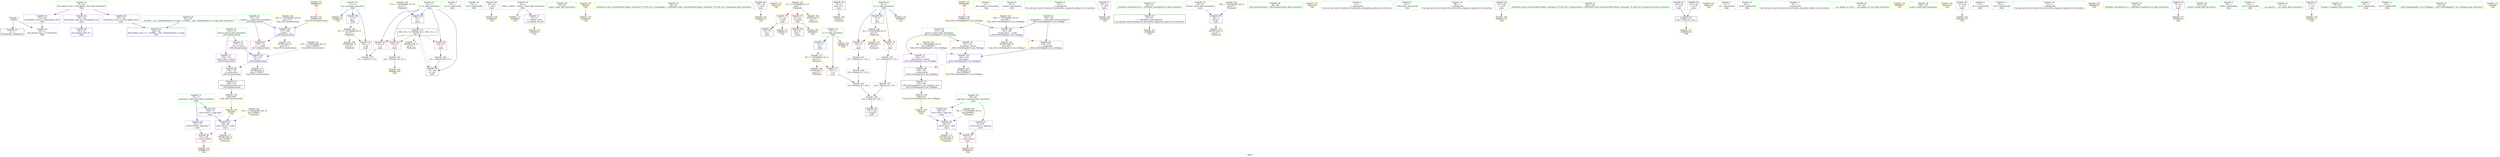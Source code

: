 digraph "SVFG" {
	label="SVFG";

	Node0x5644fca6a350 [shape=record,color=grey,label="{NodeID: 0\nNullPtr}"];
	Node0x5644fca6a350 -> Node0x5644fca7d460[style=solid];
	Node0x5644fca6a350 -> Node0x5644fca80e30[style=solid];
	Node0x5644fca8c310 [shape=record,color=yellow,style=double,label="{NodeID: 173\nRETMU(16V_2)\npts\{710000 \}\nFun[main]}"];
	Node0x5644fca80a30 [shape=record,color=blue,label="{NodeID: 90\n11\<--9\nqq\<--\nGlob }"];
	Node0x5644fca80a30 -> Node0x5644fca8a990[style=dashed];
	Node0x5644fca7b090 [shape=record,color=green,label="{NodeID: 7\n22\<--1\n.str.3\<--dummyObj\nGlob }"];
	Node0x5644fca7d7d0 [shape=record,color=blue,label="{NodeID: 97\n100\<--96\ncoerce.dive7\<--call6\nmain\n}"];
	Node0x5644fca7d7d0 -> Node0x5644fca80520[style=dashed];
	Node0x5644fca7d7d0 -> Node0x5644fca8c310[style=dashed];
	Node0x5644fca7b6e0 [shape=record,color=green,label="{NodeID: 14\n34\<--1\n.str.8\<--dummyObj\nGlob }"];
	Node0x5644fca7dd80 [shape=record,color=yellow,style=double,label="{NodeID: 104\nAPARM(82)\nCS[]}"];
	Node0x5644fca7bde0 [shape=record,color=green,label="{NodeID: 21\n11\<--12\nqq\<--qq_field_insensitive\nGlob }"];
	Node0x5644fca7bde0 -> Node0x5644fca7fea0[style=solid];
	Node0x5644fca7bde0 -> Node0x5644fca80a30[style=solid];
	Node0x5644fca7bde0 -> Node0x5644fca82c80[style=solid];
	Node0x5644fca82460 [shape=record,color=yellow,style=double,label="{NodeID: 111\nAPARM(4)\nCS[]}"];
	Node0x5644fca7c4e0 [shape=record,color=green,label="{NodeID: 28\n63\<--64\nmain\<--main_field_insensitive\n}"];
	Node0x5644fca82a10 [shape=record,color=yellow,style=double,label="{NodeID: 118\nAPARM(93)\nCS[]}"];
	Node0x5644fca7cb20 [shape=record,color=green,label="{NodeID: 35\n94\<--95\n_ZStlsIcSt11char_traitsIcEERSt13basic_ostreamIT_T0_ES6_St12_Setiosflags\<--_ZStlsIcSt11char_traitsIcEERSt13basic_ostreamIT_T0_ES6_St12_Setiosflags_field_insensitive\n}"];
	Node0x5644fca82fc0 [shape=record,color=yellow,style=double,label="{NodeID: 125\nAPARM(135)\nCS[]}"];
	Node0x5644fca7d1c0 [shape=record,color=green,label="{NodeID: 42\n170\<--171\nretval\<--retval_field_insensitive\n_ZSt12setprecisioni\n}"];
	Node0x5644fca7d1c0 -> Node0x5644fca7fb60[style=solid];
	Node0x5644fca7d1c0 -> Node0x5644fca7fc30[style=solid];
	Node0x5644fca83470 [shape=record,color=yellow,style=double,label="{NodeID: 132\nARet(104)\nCS[]}"];
	Node0x5644fca7e820 [shape=record,color=black,label="{NodeID: 49\n84\<--81\ncall1\<--\nmain\n}"];
	Node0x5644fca84630 [shape=record,color=yellow,style=double,label="{NodeID: 139\nFRet(65)\nFun[main]}"];
	Node0x5644fca7edd0 [shape=record,color=purple,label="{NodeID: 56\n82\<--20\n\<--.str.2\nmain\n}"];
	Node0x5644fca7edd0 -> Node0x5644fca7dd80[style=solid];
	Node0x5644fca85240 [shape=record,color=grey,label="{NodeID: 146\n123 = Binary(121, 122, )\n}"];
	Node0x5644fca85240 -> Node0x5644fca853c0[style=solid];
	Node0x5644fca7f380 [shape=record,color=purple,label="{NodeID: 63\n191\<--36\nllvm.global_ctors_0\<--llvm.global_ctors\nGlob }"];
	Node0x5644fca7f380 -> Node0x5644fca80c30[style=solid];
	Node0x5644fca8a6c0 [shape=record,color=yellow,style=double,label="{NodeID: 153\n20V_1 = ENCHI(MR_20V_0)\npts\{1580000 \}\nFun[_ZSt11setiosflagsSt13_Ios_Fmtflags]}"];
	Node0x5644fca8a6c0 -> Node0x5644fca7db10[style=dashed];
	Node0x5644fca7f9c0 [shape=record,color=purple,label="{NodeID: 70\n162\<--157\n_M_mask\<--retval\n_ZSt11setiosflagsSt13_Ios_Fmtflags\n}"];
	Node0x5644fca7f9c0 -> Node0x5644fca7db10[style=solid];
	Node0x5644fca8ad10 [shape=record,color=yellow,style=double,label="{NodeID: 160\n14V_1 = ENCHI(MR_14V_0)\npts\{690000 \}\nFun[main]}"];
	Node0x5644fca8ad10 -> Node0x5644fca7d700[style=dashed];
	Node0x5644fca7ff70 [shape=record,color=red,label="{NodeID: 77\n125\<--13\n\<--k\nmain\n}"];
	Node0x5644fca7ff70 -> Node0x5644fca84c40[style=solid];
	Node0x5644fca8bdd0 [shape=record,color=yellow,style=double,label="{NodeID: 167\nRETMU(4V_1)\npts\{10 \}\nFun[main]}"];
	Node0x5644fca80520 [shape=record,color=red,label="{NodeID: 84\n103\<--102\n\<--coerce.dive8\nmain\n}"];
	Node0x5644fca80520 -> Node0x5644fca82ae0[style=solid];
	Node0x5644fca794b0 [shape=record,color=green,label="{NodeID: 1\n7\<--1\n__dso_handle\<--dummyObj\nGlob }"];
	Node0x5644fca8c3f0 [shape=record,color=yellow,style=double,label="{NodeID: 174\nRETMU(22V_2)\npts\{173 \}\nFun[_ZSt12setprecisioni]}"];
	Node0x5644fca80b30 [shape=record,color=blue,label="{NodeID: 91\n13\<--9\nk\<--\nGlob }"];
	Node0x5644fca80b30 -> Node0x5644fca8aa70[style=dashed];
	Node0x5644fca7b120 [shape=record,color=green,label="{NodeID: 8\n24\<--1\nstdout\<--dummyObj\nGlob }"];
	Node0x5644fca7d8a0 [shape=record,color=blue,label="{NodeID: 98\n72\<--9\nii\<--\nmain\n}"];
	Node0x5644fca7d8a0 -> Node0x5644fca896a0[style=dashed];
	Node0x5644fca7b7e0 [shape=record,color=green,label="{NodeID: 15\n37\<--1\n\<--dummyObj\nCan only get source location for instruction, argument, global var or function.}"];
	Node0x5644fca7de50 [shape=record,color=yellow,style=double,label="{NodeID: 105\nAPARM(83)\nCS[]}"];
	Node0x5644fca7bee0 [shape=record,color=green,label="{NodeID: 22\n13\<--14\nk\<--k_field_insensitive\nGlob }"];
	Node0x5644fca7bee0 -> Node0x5644fca7ff70[style=solid];
	Node0x5644fca7bee0 -> Node0x5644fca80b30[style=solid];
	Node0x5644fca7bee0 -> Node0x5644fca82ef0[style=solid];
	Node0x5644fca82530 [shape=record,color=yellow,style=double,label="{NodeID: 112\nAPARM(49)\nCS[]}"];
	Node0x5644fca7c5e0 [shape=record,color=green,label="{NodeID: 29\n66\<--67\nretval\<--retval_field_insensitive\nmain\n}"];
	Node0x5644fca7c5e0 -> Node0x5644fca80f30[style=solid];
	Node0x5644fca82ae0 [shape=record,color=yellow,style=double,label="{NodeID: 119\nAPARM(103)\nCS[]}"];
	Node0x5644fca7cc20 [shape=record,color=green,label="{NodeID: 36\n98\<--99\n_ZSt12setprecisioni\<--_ZSt12setprecisioni_field_insensitive\n}"];
	Node0x5644fca83090 [shape=record,color=yellow,style=double,label="{NodeID: 126\nAPARM(120)\nCS[]}"];
	Node0x5644fca7d290 [shape=record,color=green,label="{NodeID: 43\n172\<--173\n__n.addr\<--__n.addr_field_insensitive\n_ZSt12setprecisioni\n}"];
	Node0x5644fca7d290 -> Node0x5644fca80790[style=solid];
	Node0x5644fca7d290 -> Node0x5644fca7dbe0[style=solid];
	Node0x5644fca83500 [shape=record,color=yellow,style=double,label="{NodeID: 133\nARet(108)\nCS[]}"];
	Node0x5644fca7e8f0 [shape=record,color=black,label="{NodeID: 50\n131\<--130\n\<--cmp14\nmain\n}"];
	Node0x5644fca846f0 [shape=record,color=yellow,style=double,label="{NodeID: 140\nFRet(168)\nFun[_ZSt12setprecisioni]|{<s0>7}}"];
	Node0x5644fca846f0:s0 -> Node0x5644fca83350[style=solid,color=blue];
	Node0x5644fca7eea0 [shape=record,color=purple,label="{NodeID: 57\n83\<--22\n\<--.str.3\nmain\n}"];
	Node0x5644fca7eea0 -> Node0x5644fca7de50[style=solid];
	Node0x5644fca853c0 [shape=record,color=grey,label="{NodeID: 147\n124 = Binary(123, 121, )\n}"];
	Node0x5644fca853c0 -> Node0x5644fca856c0[style=solid];
	Node0x5644fca7f480 [shape=record,color=purple,label="{NodeID: 64\n192\<--36\nllvm.global_ctors_1\<--llvm.global_ctors\nGlob }"];
	Node0x5644fca7f480 -> Node0x5644fca80d30[style=solid];
	Node0x5644fca8a7a0 [shape=record,color=yellow,style=double,label="{NodeID: 154\n2V_1 = ENCHI(MR_2V_0)\npts\{1 \}\nFun[main]}"];
	Node0x5644fca8a7a0 -> Node0x5644fca80040[style=dashed];
	Node0x5644fca8a7a0 -> Node0x5644fca80110[style=dashed];
	Node0x5644fca8a7a0 -> Node0x5644fca8bcc0[style=dashed];
	Node0x5644fca7fa90 [shape=record,color=purple,label="{NodeID: 71\n165\<--157\ncoerce.dive\<--retval\n_ZSt11setiosflagsSt13_Ios_Fmtflags\n}"];
	Node0x5644fca7fa90 -> Node0x5644fca806c0[style=solid];
	Node0x5644fca8adf0 [shape=record,color=yellow,style=double,label="{NodeID: 161\n16V_1 = ENCHI(MR_16V_0)\npts\{710000 \}\nFun[main]}"];
	Node0x5644fca8adf0 -> Node0x5644fca7d7d0[style=dashed];
	Node0x5644fca80040 [shape=record,color=red,label="{NodeID: 78\n75\<--19\n\<--stdin\nmain\n}"];
	Node0x5644fca80040 -> Node0x5644fca7e750[style=solid];
	Node0x5644fca80040 -> Node0x5644fca82940[style=solid];
	Node0x5644fca8beb0 [shape=record,color=yellow,style=double,label="{NodeID: 168\nRETMU(6V_1)\npts\{12 \}\nFun[main]}"];
	Node0x5644fca805f0 [shape=record,color=red,label="{NodeID: 85\n163\<--159\n\<--__mask.addr\n_ZSt11setiosflagsSt13_Ios_Fmtflags\n}"];
	Node0x5644fca805f0 -> Node0x5644fca7db10[style=solid];
	Node0x5644fca79540 [shape=record,color=green,label="{NodeID: 2\n9\<--1\n\<--dummyObj\nCan only get source location for instruction, argument, global var or function.}"];
	Node0x5644fca8c500 [shape=record,color=yellow,style=double,label="{NodeID: 175\nRETMU(24V_2)\npts\{1710000 \}\nFun[_ZSt12setprecisioni]}"];
	Node0x5644fca80c30 [shape=record,color=blue,label="{NodeID: 92\n191\<--37\nllvm.global_ctors_0\<--\nGlob }"];
	Node0x5644fca7b1e0 [shape=record,color=green,label="{NodeID: 9\n25\<--1\n_ZSt4cout\<--dummyObj\nGlob }"];
	Node0x5644fca7d970 [shape=record,color=blue,label="{NodeID: 99\n72\<--141\nii\<--inc\nmain\n}"];
	Node0x5644fca7d970 -> Node0x5644fca896a0[style=dashed];
	Node0x5644fca7b8e0 [shape=record,color=green,label="{NodeID: 16\n86\<--1\n\<--dummyObj\nCan only get source location for instruction, argument, global var or function.}"];
	Node0x5644fca82050 [shape=record,color=yellow,style=double,label="{NodeID: 106\nAPARM(81)\nCS[]}"];
	Node0x5644fca7bfe0 [shape=record,color=green,label="{NodeID: 23\n36\<--40\nllvm.global_ctors\<--llvm.global_ctors_field_insensitive\nGlob }"];
	Node0x5644fca7bfe0 -> Node0x5644fca7f380[style=solid];
	Node0x5644fca7bfe0 -> Node0x5644fca7f480[style=solid];
	Node0x5644fca7bfe0 -> Node0x5644fca7f580[style=solid];
	Node0x5644fca82600 [shape=record,color=yellow,style=double,label="{NodeID: 113\nAPARM(47)\nCS[]}"];
	Node0x5644fca7c6b0 [shape=record,color=green,label="{NodeID: 30\n68\<--69\nagg.tmp\<--agg.tmp_field_insensitive\nmain\n}"];
	Node0x5644fca7c6b0 -> Node0x5644fca7f680[style=solid];
	Node0x5644fca7c6b0 -> Node0x5644fca7f750[style=solid];
	Node0x5644fca82bb0 [shape=record,color=yellow,style=double,label="{NodeID: 120\nAPARM(107)\nCS[]}"];
	Node0x5644fca7cd20 [shape=record,color=green,label="{NodeID: 37\n105\<--106\n_ZStlsIcSt11char_traitsIcEERSt13basic_ostreamIT_T0_ES6_St13_Setprecision\<--_ZStlsIcSt11char_traitsIcEERSt13basic_ostreamIT_T0_ES6_St13_Setprecision_field_insensitive\n}"];
	Node0x5644fca83160 [shape=record,color=yellow,style=double,label="{NodeID: 127\nAPARM(134)\nCS[]}"];
	Node0x5644fca7d360 [shape=record,color=green,label="{NodeID: 44\n38\<--187\n_GLOBAL__sub_I_ZhukovDmitry_0_0.cpp\<--_GLOBAL__sub_I_ZhukovDmitry_0_0.cpp_field_insensitive\n}"];
	Node0x5644fca7d360 -> Node0x5644fca80d30[style=solid];
	Node0x5644fca83590 [shape=record,color=yellow,style=double,label="{NodeID: 134\nARet(118)\nCS[]}"];
	Node0x5644fca7e9c0 [shape=record,color=black,label="{NodeID: 51\n155\<--166\n_ZSt11setiosflagsSt13_Ios_Fmtflags_ret\<--\n_ZSt11setiosflagsSt13_Ios_Fmtflags\n}"];
	Node0x5644fca7e9c0 -> Node0x5644fca7e1b0[style=solid];
	Node0x5644fc89ae40 [shape=record,color=black,label="{NodeID: 141\n134 = PHI(132, 133, )\n}"];
	Node0x5644fc89ae40 -> Node0x5644fca83160[style=solid];
	Node0x5644fca7ef70 [shape=record,color=purple,label="{NodeID: 58\n107\<--26\n\<--.str.4\nmain\n}"];
	Node0x5644fca7ef70 -> Node0x5644fca82bb0[style=solid];
	Node0x5644fca85540 [shape=record,color=grey,label="{NodeID: 148\n128 = Binary(127, 121, )\n}"];
	Node0x5644fca85540 -> Node0x5644fca84c40[style=solid];
	Node0x5644fca7f580 [shape=record,color=purple,label="{NodeID: 65\n193\<--36\nllvm.global_ctors_2\<--llvm.global_ctors\nGlob }"];
	Node0x5644fca7f580 -> Node0x5644fca80e30[style=solid];
	Node0x5644fca8a8b0 [shape=record,color=yellow,style=double,label="{NodeID: 155\n4V_1 = ENCHI(MR_4V_0)\npts\{10 \}\nFun[main]}"];
	Node0x5644fca8a8b0 -> Node0x5644fca7fd00[style=dashed];
	Node0x5644fca8a8b0 -> Node0x5644fca7fdd0[style=dashed];
	Node0x5644fca8a8b0 -> Node0x5644fca8bdd0[style=dashed];
	Node0x5644fca7fb60 [shape=record,color=purple,label="{NodeID: 72\n175\<--170\n_M_n\<--retval\n_ZSt12setprecisioni\n}"];
	Node0x5644fca7fb60 -> Node0x5644fca7dcb0[style=solid];
	Node0x5644fca8aed0 [shape=record,color=yellow,style=double,label="{NodeID: 162\n22V_1 = ENCHI(MR_22V_0)\npts\{173 \}\nFun[_ZSt12setprecisioni]}"];
	Node0x5644fca8aed0 -> Node0x5644fca7dbe0[style=dashed];
	Node0x5644fca80110 [shape=record,color=red,label="{NodeID: 79\n81\<--24\n\<--stdout\nmain\n}"];
	Node0x5644fca80110 -> Node0x5644fca7e820[style=solid];
	Node0x5644fca80110 -> Node0x5644fca82050[style=solid];
	Node0x5644fca8bf90 [shape=record,color=yellow,style=double,label="{NodeID: 169\nRETMU(8V_1)\npts\{14 \}\nFun[main]}"];
	Node0x5644fca806c0 [shape=record,color=red,label="{NodeID: 86\n166\<--165\n\<--coerce.dive\n_ZSt11setiosflagsSt13_Ios_Fmtflags\n}"];
	Node0x5644fca806c0 -> Node0x5644fca7e9c0[style=solid];
	Node0x5644fca7a650 [shape=record,color=green,label="{NodeID: 3\n15\<--1\n.str\<--dummyObj\nGlob }"];
	Node0x5644fca80d30 [shape=record,color=blue,label="{NodeID: 93\n192\<--38\nllvm.global_ctors_1\<--_GLOBAL__sub_I_ZhukovDmitry_0_0.cpp\nGlob }"];
	Node0x5644fca7b2e0 [shape=record,color=green,label="{NodeID: 10\n26\<--1\n.str.4\<--dummyObj\nGlob }"];
	Node0x5644fca7da40 [shape=record,color=blue,label="{NodeID: 100\n159\<--156\n__mask.addr\<--__mask\n_ZSt11setiosflagsSt13_Ios_Fmtflags\n}"];
	Node0x5644fca7da40 -> Node0x5644fca805f0[style=dashed];
	Node0x5644fca7da40 -> Node0x5644fca8b0c0[style=dashed];
	Node0x5644fca7b9e0 [shape=record,color=green,label="{NodeID: 17\n97\<--1\n\<--dummyObj\nCan only get source location for instruction, argument, global var or function.}"];
	Node0x5644fca82120 [shape=record,color=yellow,style=double,label="{NodeID: 107\nAPARM(86)\nCS[]|{<s0>5}}"];
	Node0x5644fca82120:s0 -> Node0x5644fca7dfd0[style=solid,color=red];
	Node0x5644fca7c0e0 [shape=record,color=green,label="{NodeID: 24\n41\<--42\n__cxx_global_var_init\<--__cxx_global_var_init_field_insensitive\n}"];
	Node0x5644fca826d0 [shape=record,color=yellow,style=double,label="{NodeID: 114\nAPARM(7)\nCS[]}"];
	Node0x5644fca7c780 [shape=record,color=green,label="{NodeID: 31\n70\<--71\nagg.tmp5\<--agg.tmp5_field_insensitive\nmain\n}"];
	Node0x5644fca7c780 -> Node0x5644fca7f820[style=solid];
	Node0x5644fca7c780 -> Node0x5644fca7f8f0[style=solid];
	Node0x5644fca82c80 [shape=record,color=yellow,style=double,label="{NodeID: 121\nAPARM(11)\nCS[]}"];
	Node0x5644fca7ce20 [shape=record,color=green,label="{NodeID: 38\n109\<--110\nscanf\<--scanf_field_insensitive\n}"];
	Node0x5644fca83230 [shape=record,color=yellow,style=double,label="{NodeID: 128\nARet(85)\nCS[]}"];
	Node0x5644fca83230 -> Node0x5644fca7d700[style=solid];
	Node0x5644fca7d460 [shape=record,color=black,label="{NodeID: 45\n2\<--3\ndummyVal\<--dummyVal\n}"];
	Node0x5644fca7df40 [shape=record,color=yellow,style=double,label="{NodeID: 135\nARet(136)\nCS[]}"];
	Node0x5644fca7ea90 [shape=record,color=black,label="{NodeID: 52\n168\<--179\n_ZSt12setprecisioni_ret\<--\n_ZSt12setprecisioni\n}"];
	Node0x5644fca7ea90 -> Node0x5644fca846f0[style=solid];
	Node0x5644fca84c40 [shape=record,color=grey,label="{NodeID: 142\n129 = Binary(125, 128, )\n}"];
	Node0x5644fca84c40 -> Node0x5644fca856c0[style=solid];
	Node0x5644fca7f040 [shape=record,color=purple,label="{NodeID: 59\n117\<--28\n\<--.str.5\nmain\n}"];
	Node0x5644fca7f040 -> Node0x5644fca82d50[style=solid];
	Node0x5644fca856c0 [shape=record,color=grey,label="{NodeID: 149\n130 = cmp(124, 129, )\n}"];
	Node0x5644fca856c0 -> Node0x5644fca7e8f0[style=solid];
	Node0x5644fca7f680 [shape=record,color=purple,label="{NodeID: 66\n89\<--68\ncoerce.dive\<--agg.tmp\nmain\n}"];
	Node0x5644fca7f680 -> Node0x5644fca7d700[style=solid];
	Node0x5644fca8a990 [shape=record,color=yellow,style=double,label="{NodeID: 156\n6V_1 = ENCHI(MR_6V_0)\npts\{12 \}\nFun[main]}"];
	Node0x5644fca8a990 -> Node0x5644fca7fea0[style=dashed];
	Node0x5644fca8a990 -> Node0x5644fca8beb0[style=dashed];
	Node0x5644fca7fc30 [shape=record,color=purple,label="{NodeID: 73\n178\<--170\ncoerce.dive\<--retval\n_ZSt12setprecisioni\n}"];
	Node0x5644fca7fc30 -> Node0x5644fca80860[style=solid];
	Node0x5644fca8afe0 [shape=record,color=yellow,style=double,label="{NodeID: 163\n24V_1 = ENCHI(MR_24V_0)\npts\{1710000 \}\nFun[_ZSt12setprecisioni]}"];
	Node0x5644fca8afe0 -> Node0x5644fca7dcb0[style=dashed];
	Node0x5644fca801e0 [shape=record,color=red,label="{NodeID: 80\n113\<--72\n\<--ii\nmain\n}"];
	Node0x5644fca801e0 -> Node0x5644fca85840[style=solid];
	Node0x5644fca8c070 [shape=record,color=yellow,style=double,label="{NodeID: 170\nRETMU(10V_2)\npts\{67 \}\nFun[main]}"];
	Node0x5644fca80790 [shape=record,color=red,label="{NodeID: 87\n176\<--172\n\<--__n.addr\n_ZSt12setprecisioni\n}"];
	Node0x5644fca80790 -> Node0x5644fca7dcb0[style=solid];
	Node0x5644fca7a6e0 [shape=record,color=green,label="{NodeID: 4\n17\<--1\n.str.1\<--dummyObj\nGlob }"];
	Node0x5644fca80e30 [shape=record,color=blue, style = dotted,label="{NodeID: 94\n193\<--3\nllvm.global_ctors_2\<--dummyVal\nGlob }"];
	Node0x5644fca7b3e0 [shape=record,color=green,label="{NodeID: 11\n28\<--1\n.str.5\<--dummyObj\nGlob }"];
	Node0x5644fca7db10 [shape=record,color=blue,label="{NodeID: 101\n162\<--163\n_M_mask\<--\n_ZSt11setiosflagsSt13_Ios_Fmtflags\n}"];
	Node0x5644fca7db10 -> Node0x5644fca806c0[style=dashed];
	Node0x5644fca7db10 -> Node0x5644fca8bbe0[style=dashed];
	Node0x5644fca7bae0 [shape=record,color=green,label="{NodeID: 18\n121\<--1\n\<--dummyObj\nCan only get source location for instruction, argument, global var or function.}"];
	Node0x5644fca821f0 [shape=record,color=yellow,style=double,label="{NodeID: 108\nAPARM(25)\nCS[]}"];
	Node0x5644fca7c1e0 [shape=record,color=green,label="{NodeID: 25\n45\<--46\n_ZNSt8ios_base4InitC1Ev\<--_ZNSt8ios_base4InitC1Ev_field_insensitive\n}"];
	Node0x5644fca827a0 [shape=record,color=yellow,style=double,label="{NodeID: 115\nAPARM(76)\nCS[]}"];
	Node0x5644fca7c850 [shape=record,color=green,label="{NodeID: 32\n72\<--73\nii\<--ii_field_insensitive\nmain\n}"];
	Node0x5644fca7c850 -> Node0x5644fca801e0[style=solid];
	Node0x5644fca7c850 -> Node0x5644fca802b0[style=solid];
	Node0x5644fca7c850 -> Node0x5644fca80380[style=solid];
	Node0x5644fca7c850 -> Node0x5644fca7d8a0[style=solid];
	Node0x5644fca7c850 -> Node0x5644fca7d970[style=solid];
	Node0x5644fca82d50 [shape=record,color=yellow,style=double,label="{NodeID: 122\nAPARM(117)\nCS[]}"];
	Node0x5644fca7cf20 [shape=record,color=green,label="{NodeID: 39\n137\<--138\nprintf\<--printf_field_insensitive\n}"];
	Node0x5644fca832c0 [shape=record,color=yellow,style=double,label="{NodeID: 129\nARet(93)\nCS[]}"];
	Node0x5644fca832c0 -> Node0x5644fca82a10[style=solid];
	Node0x5644fca7d560 [shape=record,color=black,label="{NodeID: 46\n65\<--9\nmain_ret\<--\nmain\n}"];
	Node0x5644fca7d560 -> Node0x5644fca84630[style=solid];
	Node0x5644fca7dfd0 [shape=record,color=yellow,style=double,label="{NodeID: 136\nFPARM(156)\nFun[_ZSt11setiosflagsSt13_Ios_Fmtflags]}"];
	Node0x5644fca7dfd0 -> Node0x5644fca7da40[style=solid];
	Node0x5644fca7eb60 [shape=record,color=purple,label="{NodeID: 53\n47\<--4\n\<--_ZStL8__ioinit\n__cxx_global_var_init\n}"];
	Node0x5644fca7eb60 -> Node0x5644fca82600[style=solid];
	Node0x5644fca84dc0 [shape=record,color=grey,label="{NodeID: 143\n127 = Binary(121, 126, )\n}"];
	Node0x5644fca84dc0 -> Node0x5644fca85540[style=solid];
	Node0x5644fca7f110 [shape=record,color=purple,label="{NodeID: 60\n135\<--30\n\<--.str.6\nmain\n}"];
	Node0x5644fca7f110 -> Node0x5644fca82fc0[style=solid];
	Node0x5644fca85840 [shape=record,color=grey,label="{NodeID: 150\n115 = cmp(113, 114, )\n}"];
	Node0x5644fca7f750 [shape=record,color=purple,label="{NodeID: 67\n91\<--68\ncoerce.dive3\<--agg.tmp\nmain\n}"];
	Node0x5644fca7f750 -> Node0x5644fca80450[style=solid];
	Node0x5644fca8aa70 [shape=record,color=yellow,style=double,label="{NodeID: 157\n8V_1 = ENCHI(MR_8V_0)\npts\{14 \}\nFun[main]}"];
	Node0x5644fca8aa70 -> Node0x5644fca7ff70[style=dashed];
	Node0x5644fca8aa70 -> Node0x5644fca8bf90[style=dashed];
	Node0x5644fca7fd00 [shape=record,color=red,label="{NodeID: 74\n122\<--8\n\<--n\nmain\n}"];
	Node0x5644fca7fd00 -> Node0x5644fca85240[style=solid];
	Node0x5644fca8b0c0 [shape=record,color=yellow,style=double,label="{NodeID: 164\nRETMU(18V_2)\npts\{160 \}\nFun[_ZSt11setiosflagsSt13_Ios_Fmtflags]}"];
	Node0x5644fca802b0 [shape=record,color=red,label="{NodeID: 81\n119\<--72\n\<--ii\nmain\n}"];
	Node0x5644fca802b0 -> Node0x5644fca850c0[style=solid];
	Node0x5644fca8c150 [shape=record,color=yellow,style=double,label="{NodeID: 171\nRETMU(12V_3)\npts\{73 \}\nFun[main]}"];
	Node0x5644fca80860 [shape=record,color=red,label="{NodeID: 88\n179\<--178\n\<--coerce.dive\n_ZSt12setprecisioni\n}"];
	Node0x5644fca80860 -> Node0x5644fca7ea90[style=solid];
	Node0x5644fca7a770 [shape=record,color=green,label="{NodeID: 5\n19\<--1\nstdin\<--dummyObj\nGlob }"];
	Node0x5644fca80f30 [shape=record,color=blue,label="{NodeID: 95\n66\<--9\nretval\<--\nmain\n}"];
	Node0x5644fca80f30 -> Node0x5644fca8c070[style=dashed];
	Node0x5644fca7b4e0 [shape=record,color=green,label="{NodeID: 12\n30\<--1\n.str.6\<--dummyObj\nGlob }"];
	Node0x5644fca7dbe0 [shape=record,color=blue,label="{NodeID: 102\n172\<--169\n__n.addr\<--__n\n_ZSt12setprecisioni\n}"];
	Node0x5644fca7dbe0 -> Node0x5644fca80790[style=dashed];
	Node0x5644fca7dbe0 -> Node0x5644fca8c3f0[style=dashed];
	Node0x5644fca7bbe0 [shape=record,color=green,label="{NodeID: 19\n4\<--6\n_ZStL8__ioinit\<--_ZStL8__ioinit_field_insensitive\nGlob }"];
	Node0x5644fca7bbe0 -> Node0x5644fca7eb60[style=solid];
	Node0x5644fca7bbe0 -> Node0x5644fca82460[style=solid];
	Node0x5644fca822c0 [shape=record,color=yellow,style=double,label="{NodeID: 109\nAPARM(92)\nCS[]}"];
	Node0x5644fca7c2e0 [shape=record,color=green,label="{NodeID: 26\n51\<--52\n__cxa_atexit\<--__cxa_atexit_field_insensitive\n}"];
	Node0x5644fca82870 [shape=record,color=yellow,style=double,label="{NodeID: 116\nAPARM(77)\nCS[]}"];
	Node0x5644fca7c920 [shape=record,color=green,label="{NodeID: 33\n79\<--80\nfreopen\<--freopen_field_insensitive\n}"];
	Node0x5644fca82e20 [shape=record,color=yellow,style=double,label="{NodeID: 123\nAPARM(8)\nCS[]}"];
	Node0x5644fca7d020 [shape=record,color=green,label="{NodeID: 40\n157\<--158\nretval\<--retval_field_insensitive\n_ZSt11setiosflagsSt13_Ios_Fmtflags\n}"];
	Node0x5644fca7d020 -> Node0x5644fca7f9c0[style=solid];
	Node0x5644fca7d020 -> Node0x5644fca7fa90[style=solid];
	Node0x5644fca83350 [shape=record,color=yellow,style=double,label="{NodeID: 130\nARet(96)\nCS[]}"];
	Node0x5644fca83350 -> Node0x5644fca7d7d0[style=solid];
	Node0x5644fca7d630 [shape=record,color=black,label="{NodeID: 47\n49\<--50\n\<--_ZNSt8ios_base4InitD1Ev\nCan only get source location for instruction, argument, global var or function.}"];
	Node0x5644fca7d630 -> Node0x5644fca82530[style=solid];
	Node0x5644fca7e0c0 [shape=record,color=yellow,style=double,label="{NodeID: 137\nFPARM(169)\nFun[_ZSt12setprecisioni]}"];
	Node0x5644fca7e0c0 -> Node0x5644fca7dbe0[style=solid];
	Node0x5644fca7ec30 [shape=record,color=purple,label="{NodeID: 54\n76\<--15\n\<--.str\nmain\n}"];
	Node0x5644fca7ec30 -> Node0x5644fca827a0[style=solid];
	Node0x5644fca84f40 [shape=record,color=grey,label="{NodeID: 144\n141 = Binary(140, 121, )\n}"];
	Node0x5644fca84f40 -> Node0x5644fca7d970[style=solid];
	Node0x5644fca7f1e0 [shape=record,color=purple,label="{NodeID: 61\n132\<--32\n\<--.str.7\nmain\n}"];
	Node0x5644fca7f1e0 -> Node0x5644fc89ae40[style=solid];
	Node0x5644fca896a0 [shape=record,color=black,label="{NodeID: 151\nMR_12V_3 = PHI(MR_12V_4, MR_12V_2, )\npts\{73 \}\n}"];
	Node0x5644fca896a0 -> Node0x5644fca801e0[style=dashed];
	Node0x5644fca896a0 -> Node0x5644fca802b0[style=dashed];
	Node0x5644fca896a0 -> Node0x5644fca80380[style=dashed];
	Node0x5644fca896a0 -> Node0x5644fca7d970[style=dashed];
	Node0x5644fca896a0 -> Node0x5644fca8c150[style=dashed];
	Node0x5644fca7f820 [shape=record,color=purple,label="{NodeID: 68\n100\<--70\ncoerce.dive7\<--agg.tmp5\nmain\n}"];
	Node0x5644fca7f820 -> Node0x5644fca7d7d0[style=solid];
	Node0x5644fca8ab50 [shape=record,color=yellow,style=double,label="{NodeID: 158\n10V_1 = ENCHI(MR_10V_0)\npts\{67 \}\nFun[main]}"];
	Node0x5644fca8ab50 -> Node0x5644fca80f30[style=dashed];
	Node0x5644fca7fdd0 [shape=record,color=red,label="{NodeID: 75\n126\<--8\n\<--n\nmain\n}"];
	Node0x5644fca7fdd0 -> Node0x5644fca84dc0[style=solid];
	Node0x5644fca8bbe0 [shape=record,color=yellow,style=double,label="{NodeID: 165\nRETMU(20V_2)\npts\{1580000 \}\nFun[_ZSt11setiosflagsSt13_Ios_Fmtflags]}"];
	Node0x5644fca80380 [shape=record,color=red,label="{NodeID: 82\n140\<--72\n\<--ii\nmain\n}"];
	Node0x5644fca80380 -> Node0x5644fca84f40[style=solid];
	Node0x5644fca8c230 [shape=record,color=yellow,style=double,label="{NodeID: 172\nRETMU(14V_2)\npts\{690000 \}\nFun[main]}"];
	Node0x5644fca80930 [shape=record,color=blue,label="{NodeID: 89\n8\<--9\nn\<--\nGlob }"];
	Node0x5644fca80930 -> Node0x5644fca8a8b0[style=dashed];
	Node0x5644fca7b000 [shape=record,color=green,label="{NodeID: 6\n20\<--1\n.str.2\<--dummyObj\nGlob }"];
	Node0x5644fca7d700 [shape=record,color=blue,label="{NodeID: 96\n89\<--85\ncoerce.dive\<--call2\nmain\n}"];
	Node0x5644fca7d700 -> Node0x5644fca80450[style=dashed];
	Node0x5644fca7d700 -> Node0x5644fca8c230[style=dashed];
	Node0x5644fca7b5e0 [shape=record,color=green,label="{NodeID: 13\n32\<--1\n.str.7\<--dummyObj\nGlob }"];
	Node0x5644fca7dcb0 [shape=record,color=blue,label="{NodeID: 103\n175\<--176\n_M_n\<--\n_ZSt12setprecisioni\n}"];
	Node0x5644fca7dcb0 -> Node0x5644fca80860[style=dashed];
	Node0x5644fca7dcb0 -> Node0x5644fca8c500[style=dashed];
	Node0x5644fca7bce0 [shape=record,color=green,label="{NodeID: 20\n8\<--10\nn\<--n_field_insensitive\nGlob }"];
	Node0x5644fca7bce0 -> Node0x5644fca7fd00[style=solid];
	Node0x5644fca7bce0 -> Node0x5644fca7fdd0[style=solid];
	Node0x5644fca7bce0 -> Node0x5644fca80930[style=solid];
	Node0x5644fca7bce0 -> Node0x5644fca82e20[style=solid];
	Node0x5644fca82390 [shape=record,color=yellow,style=double,label="{NodeID: 110\nAPARM(97)\nCS[]|{<s0>7}}"];
	Node0x5644fca82390:s0 -> Node0x5644fca7e0c0[style=solid,color=red];
	Node0x5644fca7c3e0 [shape=record,color=green,label="{NodeID: 27\n50\<--56\n_ZNSt8ios_base4InitD1Ev\<--_ZNSt8ios_base4InitD1Ev_field_insensitive\n}"];
	Node0x5644fca7c3e0 -> Node0x5644fca7d630[style=solid];
	Node0x5644fca82940 [shape=record,color=yellow,style=double,label="{NodeID: 117\nAPARM(75)\nCS[]}"];
	Node0x5644fca7ca20 [shape=record,color=green,label="{NodeID: 34\n87\<--88\n_ZSt11setiosflagsSt13_Ios_Fmtflags\<--_ZSt11setiosflagsSt13_Ios_Fmtflags_field_insensitive\n}"];
	Node0x5644fca82ef0 [shape=record,color=yellow,style=double,label="{NodeID: 124\nAPARM(13)\nCS[]}"];
	Node0x5644fca7d0f0 [shape=record,color=green,label="{NodeID: 41\n159\<--160\n__mask.addr\<--__mask.addr_field_insensitive\n_ZSt11setiosflagsSt13_Ios_Fmtflags\n}"];
	Node0x5644fca7d0f0 -> Node0x5644fca805f0[style=solid];
	Node0x5644fca7d0f0 -> Node0x5644fca7da40[style=solid];
	Node0x5644fca833e0 [shape=record,color=yellow,style=double,label="{NodeID: 131\nARet(48)\nCS[]}"];
	Node0x5644fca7e750 [shape=record,color=black,label="{NodeID: 48\n78\<--75\ncall\<--\nmain\n}"];
	Node0x5644fca7e1b0 [shape=record,color=yellow,style=double,label="{NodeID: 138\nFRet(155)\nFun[_ZSt11setiosflagsSt13_Ios_Fmtflags]|{<s0>5}}"];
	Node0x5644fca7e1b0:s0 -> Node0x5644fca83230[style=solid,color=blue];
	Node0x5644fca7ed00 [shape=record,color=purple,label="{NodeID: 55\n77\<--17\n\<--.str.1\nmain\n}"];
	Node0x5644fca7ed00 -> Node0x5644fca82870[style=solid];
	Node0x5644fca850c0 [shape=record,color=grey,label="{NodeID: 145\n120 = Binary(119, 121, )\n}"];
	Node0x5644fca850c0 -> Node0x5644fca83090[style=solid];
	Node0x5644fca7f2b0 [shape=record,color=purple,label="{NodeID: 62\n133\<--34\n\<--.str.8\nmain\n}"];
	Node0x5644fca7f2b0 -> Node0x5644fc89ae40[style=solid];
	Node0x5644fca89ba0 [shape=record,color=yellow,style=double,label="{NodeID: 152\n18V_1 = ENCHI(MR_18V_0)\npts\{160 \}\nFun[_ZSt11setiosflagsSt13_Ios_Fmtflags]}"];
	Node0x5644fca89ba0 -> Node0x5644fca7da40[style=dashed];
	Node0x5644fca7f8f0 [shape=record,color=purple,label="{NodeID: 69\n102\<--70\ncoerce.dive8\<--agg.tmp5\nmain\n}"];
	Node0x5644fca7f8f0 -> Node0x5644fca80520[style=solid];
	Node0x5644fca8ac30 [shape=record,color=yellow,style=double,label="{NodeID: 159\n12V_1 = ENCHI(MR_12V_0)\npts\{73 \}\nFun[main]}"];
	Node0x5644fca8ac30 -> Node0x5644fca7d8a0[style=dashed];
	Node0x5644fca7fea0 [shape=record,color=red,label="{NodeID: 76\n114\<--11\n\<--qq\nmain\n}"];
	Node0x5644fca7fea0 -> Node0x5644fca85840[style=solid];
	Node0x5644fca8bcc0 [shape=record,color=yellow,style=double,label="{NodeID: 166\nRETMU(2V_1)\npts\{1 \}\nFun[main]}"];
	Node0x5644fca80450 [shape=record,color=red,label="{NodeID: 83\n92\<--91\n\<--coerce.dive3\nmain\n}"];
	Node0x5644fca80450 -> Node0x5644fca822c0[style=solid];
}
